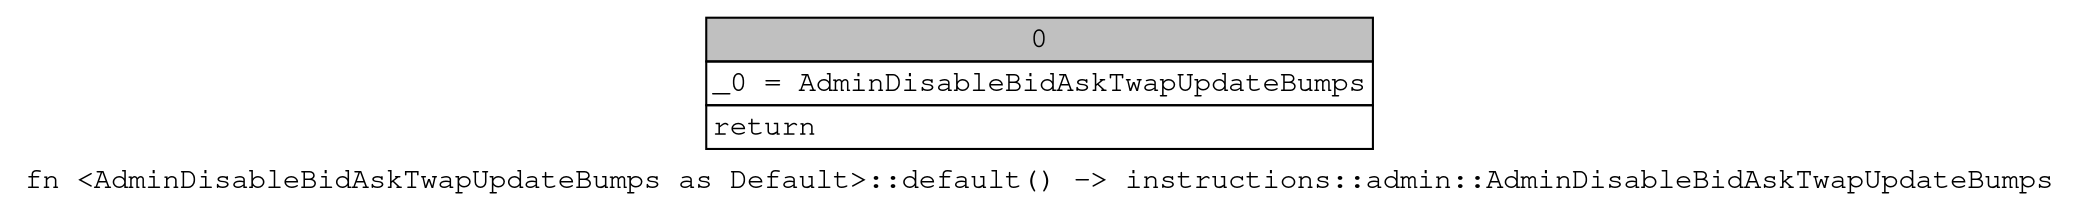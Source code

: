 digraph Mir_0_7348 {
    graph [fontname="Courier, monospace"];
    node [fontname="Courier, monospace"];
    edge [fontname="Courier, monospace"];
    label=<fn &lt;AdminDisableBidAskTwapUpdateBumps as Default&gt;::default() -&gt; instructions::admin::AdminDisableBidAskTwapUpdateBumps<br align="left"/>>;
    bb0__0_7348 [shape="none", label=<<table border="0" cellborder="1" cellspacing="0"><tr><td bgcolor="gray" align="center" colspan="1">0</td></tr><tr><td align="left" balign="left">_0 = AdminDisableBidAskTwapUpdateBumps<br/></td></tr><tr><td align="left">return</td></tr></table>>];
}
